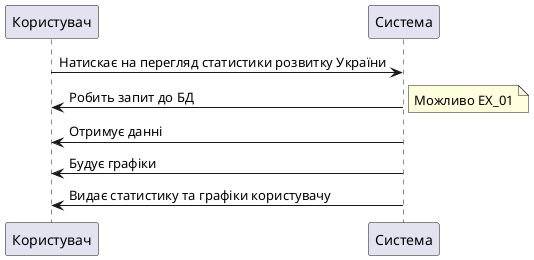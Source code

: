 @startuml
Користувач->Система : Натискає на перегляд статистики розвитку України
Система->Користувач : Робить запит до БД
note right: Можливо EX_01
Система->Користувач : Отримує данні 
Система->Користувач : Будує графіки
Система->Користувач : Видає статистику та графіки користувачу
@enduml
